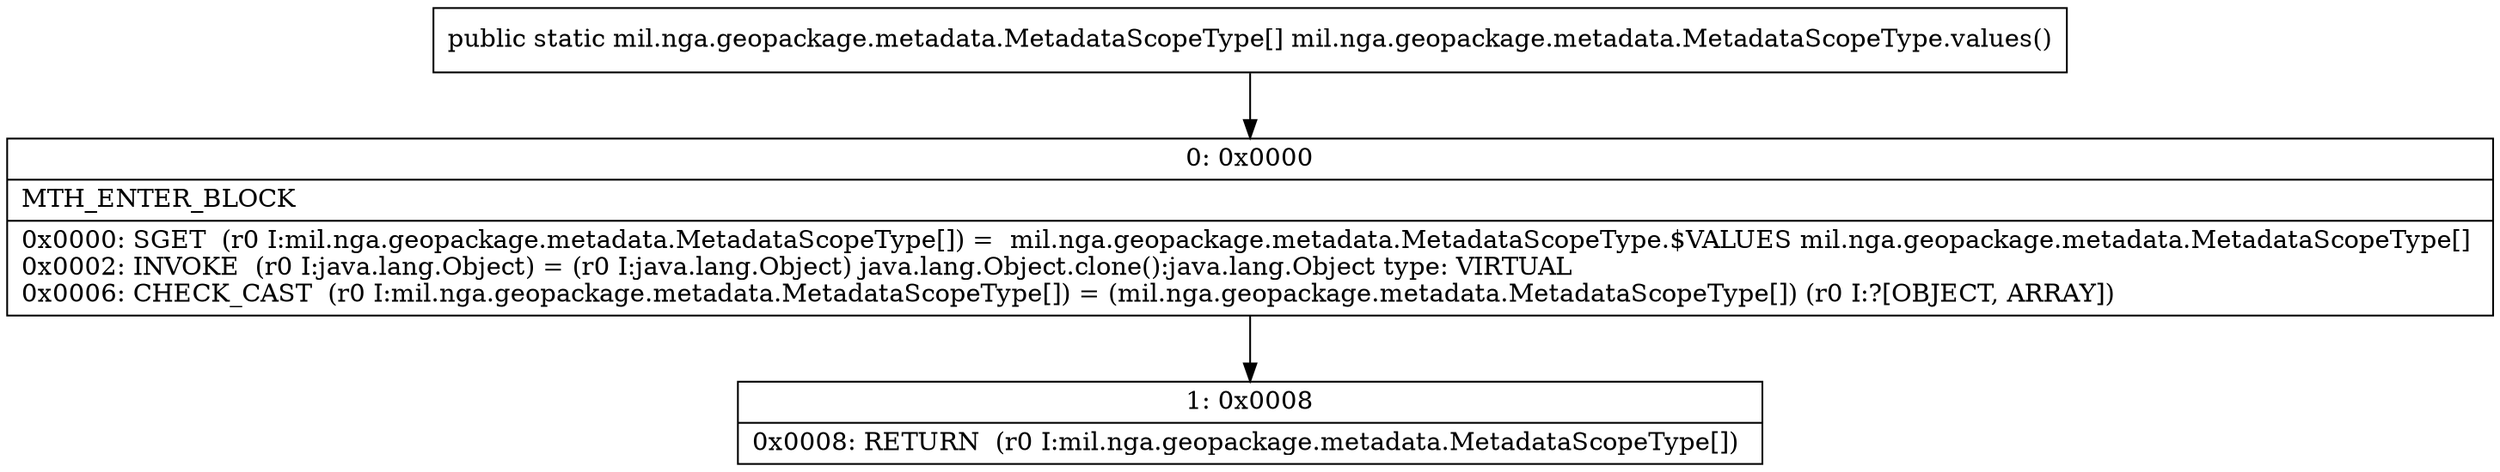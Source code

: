 digraph "CFG formil.nga.geopackage.metadata.MetadataScopeType.values()[Lmil\/nga\/geopackage\/metadata\/MetadataScopeType;" {
Node_0 [shape=record,label="{0\:\ 0x0000|MTH_ENTER_BLOCK\l|0x0000: SGET  (r0 I:mil.nga.geopackage.metadata.MetadataScopeType[]) =  mil.nga.geopackage.metadata.MetadataScopeType.$VALUES mil.nga.geopackage.metadata.MetadataScopeType[] \l0x0002: INVOKE  (r0 I:java.lang.Object) = (r0 I:java.lang.Object) java.lang.Object.clone():java.lang.Object type: VIRTUAL \l0x0006: CHECK_CAST  (r0 I:mil.nga.geopackage.metadata.MetadataScopeType[]) = (mil.nga.geopackage.metadata.MetadataScopeType[]) (r0 I:?[OBJECT, ARRAY]) \l}"];
Node_1 [shape=record,label="{1\:\ 0x0008|0x0008: RETURN  (r0 I:mil.nga.geopackage.metadata.MetadataScopeType[]) \l}"];
MethodNode[shape=record,label="{public static mil.nga.geopackage.metadata.MetadataScopeType[] mil.nga.geopackage.metadata.MetadataScopeType.values() }"];
MethodNode -> Node_0;
Node_0 -> Node_1;
}

